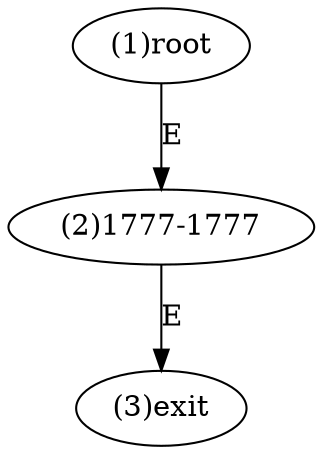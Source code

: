 digraph "" { 
1[ label="(1)root"];
2[ label="(2)1777-1777"];
3[ label="(3)exit"];
1->2[ label="E"];
2->3[ label="E"];
}